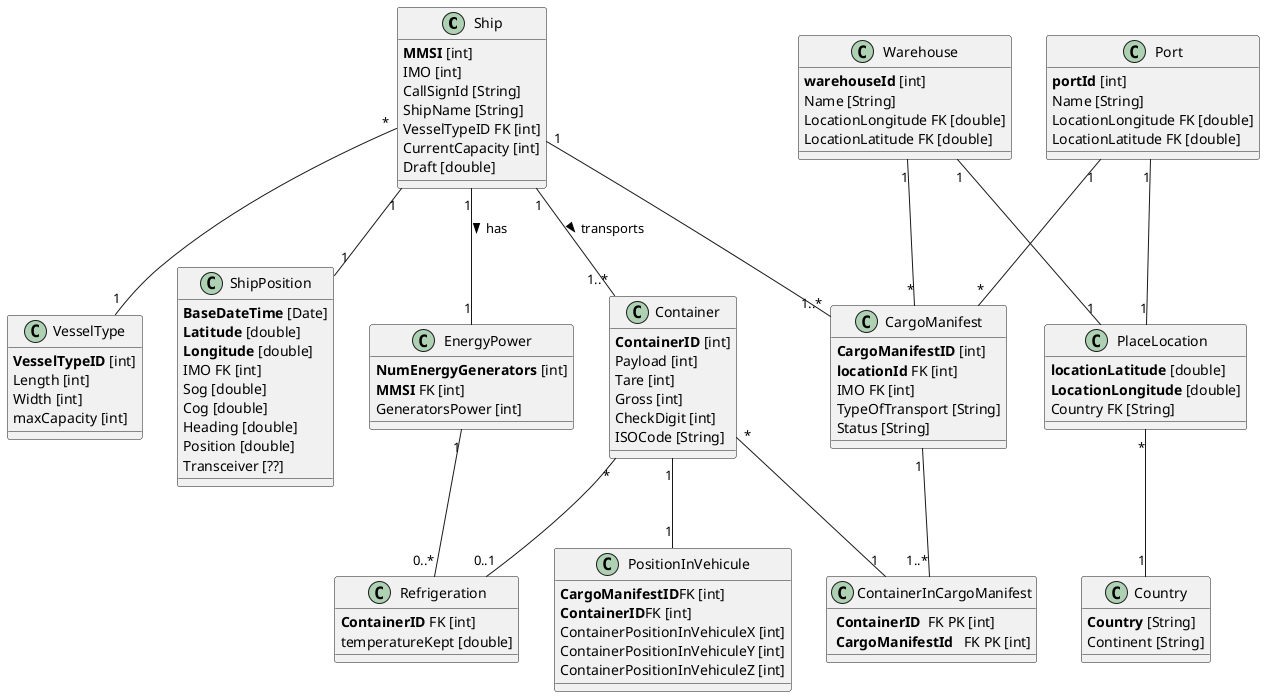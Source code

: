 @startuml
'https://plantuml.com/class-diagram

/'class Company{

}'/

class Ship{
    **MMSI** [int]
    IMO [int]
    CallSignId [String]
    ShipName [String]
    VesselTypeID FK [int]
    CurrentCapacity [int]
    Draft [double]
}

class VesselType{
    **VesselTypeID** [int]
    Length [int]
    Width [int]
    maxCapacity [int]
}

class ShipPosition{
    **BaseDateTime** [Date]
    **Latitude** [double]
    **Longitude** [double]
    IMO FK [int]
    Sog [double]
    Cog [double]
    Heading [double]
    Position [double]
    Transceiver [??] /'perguntar ao grupo'/
}

class Container{
    **ContainerID** [int]
    Payload [int]
    Tare [int]
    Gross [int]
    CheckDigit [int]
    ISOCode [String]
}

class Refrigeration {
    **ContainerID** FK [int]
    temperatureKept [double]
}

class EnergyPower{
    **NumEnergyGenerators** [int]
    **MMSI** FK [int]
    GeneratorsPower [int]
}
/'refrigeration state is ambigous'/

/'manifest type(loading, unloading) changes its values'/
class CargoManifest{
    **CargoManifestID** [int]
    **locationId** FK [int]
    IMO FK [int]
    TypeOfTransport [String]
    Status [String]
}

class PositionInVehicule{
    **CargoManifestID**FK [int]
    **ContainerID**FK [int]
    ContainerPositionInVehiculeX [int]
    ContainerPositionInVehiculeY [int]
    ContainerPositionInVehiculeZ [int]
}

class Port {
    **portId** [int]
    Name [String]
    LocationLongitude FK [double]
    LocationLatitude FK [double]
}

class Warehouse {
    **warehouseId** [int]
    Name [String]
    LocationLongitude FK [double]
    LocationLatitude FK [double]
}

class Country{
    **Country** [String]
    Continent [String]
}

class PlaceLocation{
    **locationLatitude** [double]
    **LocationLongitude** [double]
    Country FK [String]
}

class ContainerInCargoManifest{
    ** ContainerID ** FK PK [int]
    ** CargoManifestId **  FK PK [int]
}


/'class Truck{
    truckID
}

class Transports{
    truckId FK
    warehouseId FK
}'/




Ship "1" -- "1..*" Container : transports >
Container "1" -- "1" PositionInVehicule
Ship "1" -- "1" ShipPosition
Ship "*" -- "1" VesselType
Ship "1" -- "1..*" CargoManifest
CargoManifest "1" -- "1..*" ContainerInCargoManifest
Container "*" -- "1" ContainerInCargoManifest
/'Truck "1" -- "1..*" CargoManifest'/
/'
Truck "*" -- "1" Container
'/
Port "1" -- "1" PlaceLocation
Warehouse "1" -- "1" PlaceLocation
PlaceLocation "*" -- "1" Country
Port "1" -- "*" CargoManifest
Warehouse "1" -- "*" CargoManifest
/'Relacoes N para N, falta relacao'/
/'
Truck "1..*" -- "1..*" Warehouse
'/
Container "*" -- "0..1" Refrigeration
Ship "1" -- "1" EnergyPower : has >
EnergyPower "1" -- "0..*" Refrigeration

@enduml